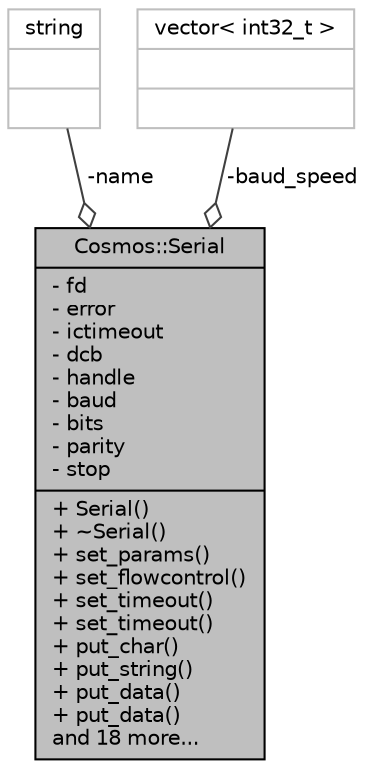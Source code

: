 digraph "Cosmos::Serial"
{
 // INTERACTIVE_SVG=YES
  edge [fontname="Helvetica",fontsize="10",labelfontname="Helvetica",labelfontsize="10"];
  node [fontname="Helvetica",fontsize="10",shape=record];
  Node1 [label="{Cosmos::Serial\n|- fd\l- error\l- ictimeout\l- dcb\l- handle\l- baud\l- bits\l- parity\l- stop\l|+ Serial()\l+ ~Serial()\l+ set_params()\l+ set_flowcontrol()\l+ set_timeout()\l+ set_timeout()\l+ put_char()\l+ put_string()\l+ put_data()\l+ put_data()\land 18 more...\l}",height=0.2,width=0.4,color="black", fillcolor="grey75", style="filled", fontcolor="black"];
  Node2 -> Node1 [color="grey25",fontsize="10",style="solid",label=" -name" ,arrowhead="odiamond",fontname="Helvetica"];
  Node2 [label="{string\n||}",height=0.2,width=0.4,color="grey75", fillcolor="white", style="filled"];
  Node3 -> Node1 [color="grey25",fontsize="10",style="solid",label=" -baud_speed" ,arrowhead="odiamond",fontname="Helvetica"];
  Node3 [label="{vector\< int32_t \>\n||}",height=0.2,width=0.4,color="grey75", fillcolor="white", style="filled"];
}
